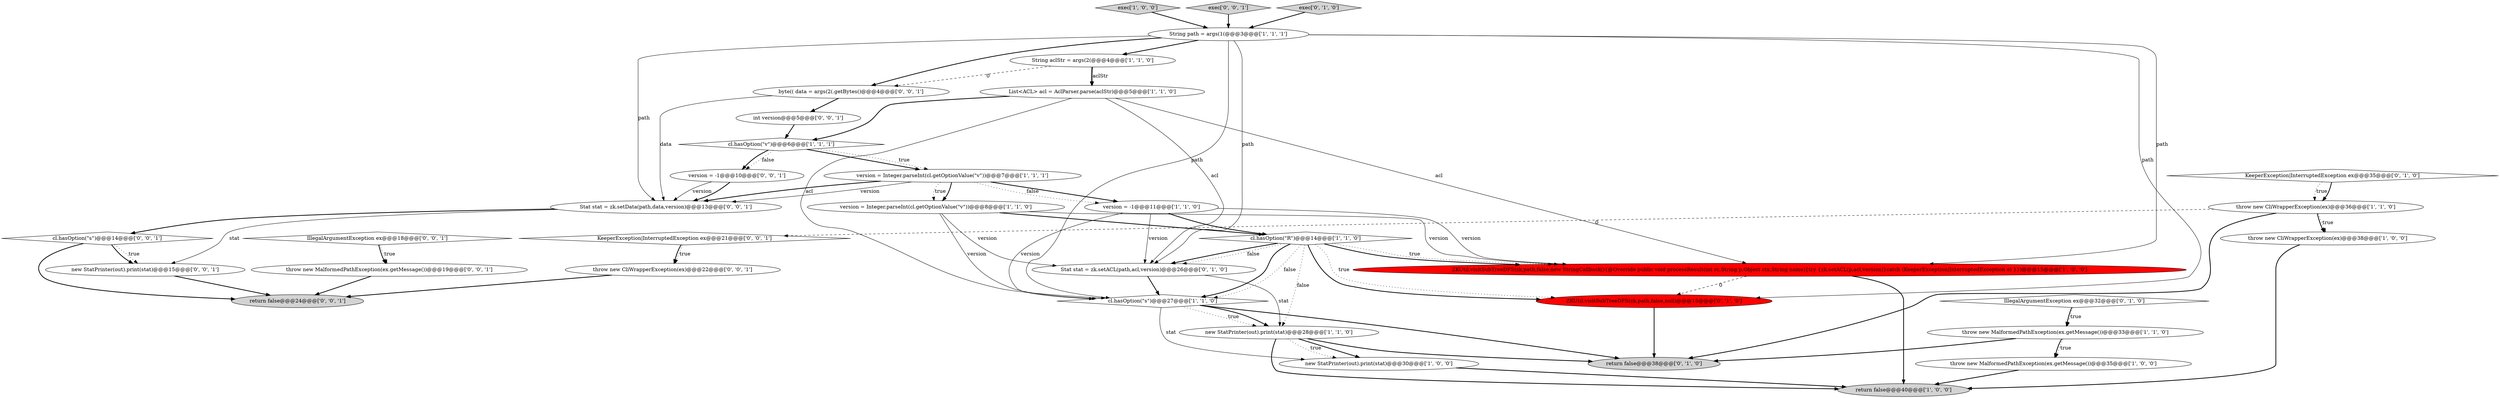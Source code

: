 digraph {
0 [style = filled, label = "List<ACL> acl = AclParser.parse(aclStr)@@@5@@@['1', '1', '0']", fillcolor = white, shape = ellipse image = "AAA0AAABBB1BBB"];
21 [style = filled, label = "return false@@@38@@@['0', '1', '0']", fillcolor = lightgray, shape = ellipse image = "AAA0AAABBB2BBB"];
4 [style = filled, label = "throw new CliWrapperException(ex)@@@36@@@['1', '1', '0']", fillcolor = white, shape = ellipse image = "AAA0AAABBB1BBB"];
1 [style = filled, label = "throw new CliWrapperException(ex)@@@38@@@['1', '0', '0']", fillcolor = white, shape = ellipse image = "AAA0AAABBB1BBB"];
15 [style = filled, label = "cl.hasOption(\"s\")@@@27@@@['1', '1', '0']", fillcolor = white, shape = diamond image = "AAA0AAABBB1BBB"];
34 [style = filled, label = "KeeperException|InterruptedException ex@@@21@@@['0', '0', '1']", fillcolor = white, shape = diamond image = "AAA0AAABBB3BBB"];
3 [style = filled, label = "ZKUtil.visitSubTreeDFS(zk,path,false,new StringCallback(){@Override public void processResult(int rc,String p,Object ctx,String name){try {zk.setACL(p,acl,version)}catch (KeeperException|InterruptedException e) }})@@@15@@@['1', '0', '0']", fillcolor = red, shape = ellipse image = "AAA1AAABBB1BBB"];
30 [style = filled, label = "cl.hasOption(\"s\")@@@14@@@['0', '0', '1']", fillcolor = white, shape = diamond image = "AAA0AAABBB3BBB"];
17 [style = filled, label = "throw new MalformedPathException(ex.getMessage())@@@35@@@['1', '0', '0']", fillcolor = white, shape = ellipse image = "AAA0AAABBB1BBB"];
9 [style = filled, label = "version = Integer.parseInt(cl.getOptionValue(\"v\"))@@@7@@@['1', '1', '1']", fillcolor = white, shape = ellipse image = "AAA0AAABBB1BBB"];
7 [style = filled, label = "throw new MalformedPathException(ex.getMessage())@@@33@@@['1', '1', '0']", fillcolor = white, shape = ellipse image = "AAA0AAABBB1BBB"];
33 [style = filled, label = "new StatPrinter(out).print(stat)@@@15@@@['0', '0', '1']", fillcolor = white, shape = ellipse image = "AAA0AAABBB3BBB"];
5 [style = filled, label = "cl.hasOption(\"R\")@@@14@@@['1', '1', '0']", fillcolor = white, shape = diamond image = "AAA0AAABBB1BBB"];
8 [style = filled, label = "exec['1', '0', '0']", fillcolor = lightgray, shape = diamond image = "AAA0AAABBB1BBB"];
12 [style = filled, label = "return false@@@40@@@['1', '0', '0']", fillcolor = lightgray, shape = ellipse image = "AAA0AAABBB1BBB"];
25 [style = filled, label = "exec['0', '0', '1']", fillcolor = lightgray, shape = diamond image = "AAA0AAABBB3BBB"];
29 [style = filled, label = "return false@@@24@@@['0', '0', '1']", fillcolor = lightgray, shape = ellipse image = "AAA0AAABBB3BBB"];
16 [style = filled, label = "version = Integer.parseInt(cl.getOptionValue(\"v\"))@@@8@@@['1', '1', '0']", fillcolor = white, shape = ellipse image = "AAA0AAABBB1BBB"];
11 [style = filled, label = "cl.hasOption(\"v\")@@@6@@@['1', '1', '1']", fillcolor = white, shape = diamond image = "AAA0AAABBB1BBB"];
26 [style = filled, label = "version = -1@@@10@@@['0', '0', '1']", fillcolor = white, shape = ellipse image = "AAA0AAABBB3BBB"];
20 [style = filled, label = "IllegalArgumentException ex@@@32@@@['0', '1', '0']", fillcolor = white, shape = diamond image = "AAA0AAABBB2BBB"];
23 [style = filled, label = "KeeperException|InterruptedException ex@@@35@@@['0', '1', '0']", fillcolor = white, shape = diamond image = "AAA0AAABBB2BBB"];
24 [style = filled, label = "byte(( data = args(2(.getBytes()@@@4@@@['0', '0', '1']", fillcolor = white, shape = ellipse image = "AAA0AAABBB3BBB"];
32 [style = filled, label = "throw new MalformedPathException(ex.getMessage())@@@19@@@['0', '0', '1']", fillcolor = white, shape = ellipse image = "AAA0AAABBB3BBB"];
19 [style = filled, label = "ZKUtil.visitSubTreeDFS(zk,path,false,null)@@@15@@@['0', '1', '0']", fillcolor = red, shape = ellipse image = "AAA1AAABBB2BBB"];
18 [style = filled, label = "exec['0', '1', '0']", fillcolor = lightgray, shape = diamond image = "AAA0AAABBB2BBB"];
27 [style = filled, label = "Stat stat = zk.setData(path,data,version)@@@13@@@['0', '0', '1']", fillcolor = white, shape = ellipse image = "AAA0AAABBB3BBB"];
10 [style = filled, label = "version = -1@@@11@@@['1', '1', '0']", fillcolor = white, shape = ellipse image = "AAA0AAABBB1BBB"];
2 [style = filled, label = "new StatPrinter(out).print(stat)@@@28@@@['1', '1', '0']", fillcolor = white, shape = ellipse image = "AAA0AAABBB1BBB"];
22 [style = filled, label = "Stat stat = zk.setACL(path,acl,version)@@@26@@@['0', '1', '0']", fillcolor = white, shape = ellipse image = "AAA0AAABBB2BBB"];
14 [style = filled, label = "String aclStr = args(2(@@@4@@@['1', '1', '0']", fillcolor = white, shape = ellipse image = "AAA0AAABBB1BBB"];
35 [style = filled, label = "throw new CliWrapperException(ex)@@@22@@@['0', '0', '1']", fillcolor = white, shape = ellipse image = "AAA0AAABBB3BBB"];
6 [style = filled, label = "new StatPrinter(out).print(stat)@@@30@@@['1', '0', '0']", fillcolor = white, shape = ellipse image = "AAA0AAABBB1BBB"];
13 [style = filled, label = "String path = args(1(@@@3@@@['1', '1', '1']", fillcolor = white, shape = ellipse image = "AAA0AAABBB1BBB"];
31 [style = filled, label = "int version@@@5@@@['0', '0', '1']", fillcolor = white, shape = ellipse image = "AAA0AAABBB3BBB"];
28 [style = filled, label = "IllegalArgumentException ex@@@18@@@['0', '0', '1']", fillcolor = white, shape = diamond image = "AAA0AAABBB3BBB"];
5->3 [style = bold, label=""];
14->24 [style = dashed, label="0"];
22->15 [style = bold, label=""];
4->1 [style = dotted, label="true"];
2->6 [style = bold, label=""];
15->21 [style = bold, label=""];
5->19 [style = dotted, label="true"];
13->15 [style = solid, label="path"];
5->15 [style = bold, label=""];
9->10 [style = bold, label=""];
11->9 [style = bold, label=""];
30->29 [style = bold, label=""];
9->16 [style = bold, label=""];
23->4 [style = dotted, label="true"];
1->12 [style = bold, label=""];
9->27 [style = solid, label="version"];
13->14 [style = bold, label=""];
30->33 [style = dotted, label="true"];
14->0 [style = solid, label="aclStr"];
13->22 [style = solid, label="path"];
15->2 [style = dotted, label="true"];
27->30 [style = bold, label=""];
5->15 [style = dotted, label="false"];
26->27 [style = solid, label="version"];
4->21 [style = bold, label=""];
22->2 [style = solid, label="stat"];
5->3 [style = dotted, label="true"];
11->26 [style = dotted, label="false"];
31->11 [style = bold, label=""];
27->33 [style = solid, label="stat"];
33->29 [style = bold, label=""];
0->15 [style = solid, label="acl"];
5->2 [style = dotted, label="false"];
26->27 [style = bold, label=""];
24->27 [style = solid, label="data"];
2->21 [style = bold, label=""];
4->34 [style = dashed, label="0"];
34->35 [style = bold, label=""];
20->7 [style = bold, label=""];
7->17 [style = dotted, label="true"];
5->22 [style = bold, label=""];
9->10 [style = dotted, label="false"];
11->26 [style = bold, label=""];
7->17 [style = bold, label=""];
13->24 [style = bold, label=""];
35->29 [style = bold, label=""];
30->33 [style = bold, label=""];
5->22 [style = dotted, label="false"];
0->11 [style = bold, label=""];
15->6 [style = solid, label="stat"];
11->9 [style = dotted, label="true"];
3->12 [style = bold, label=""];
20->7 [style = dotted, label="true"];
28->32 [style = bold, label=""];
9->27 [style = bold, label=""];
5->19 [style = bold, label=""];
17->12 [style = bold, label=""];
28->32 [style = dotted, label="true"];
10->5 [style = bold, label=""];
24->31 [style = bold, label=""];
34->35 [style = dotted, label="true"];
2->6 [style = dotted, label="true"];
13->19 [style = solid, label="path"];
16->5 [style = bold, label=""];
4->1 [style = bold, label=""];
16->3 [style = solid, label="version"];
9->16 [style = dotted, label="true"];
16->22 [style = solid, label="version"];
8->13 [style = bold, label=""];
19->21 [style = bold, label=""];
6->12 [style = bold, label=""];
10->22 [style = solid, label="version"];
15->2 [style = bold, label=""];
25->13 [style = bold, label=""];
10->15 [style = solid, label="version"];
23->4 [style = bold, label=""];
0->22 [style = solid, label="acl"];
2->12 [style = bold, label=""];
3->19 [style = dashed, label="0"];
32->29 [style = bold, label=""];
10->3 [style = solid, label="version"];
14->0 [style = bold, label=""];
16->15 [style = solid, label="version"];
18->13 [style = bold, label=""];
7->21 [style = bold, label=""];
13->27 [style = solid, label="path"];
13->3 [style = solid, label="path"];
0->3 [style = solid, label="acl"];
}
